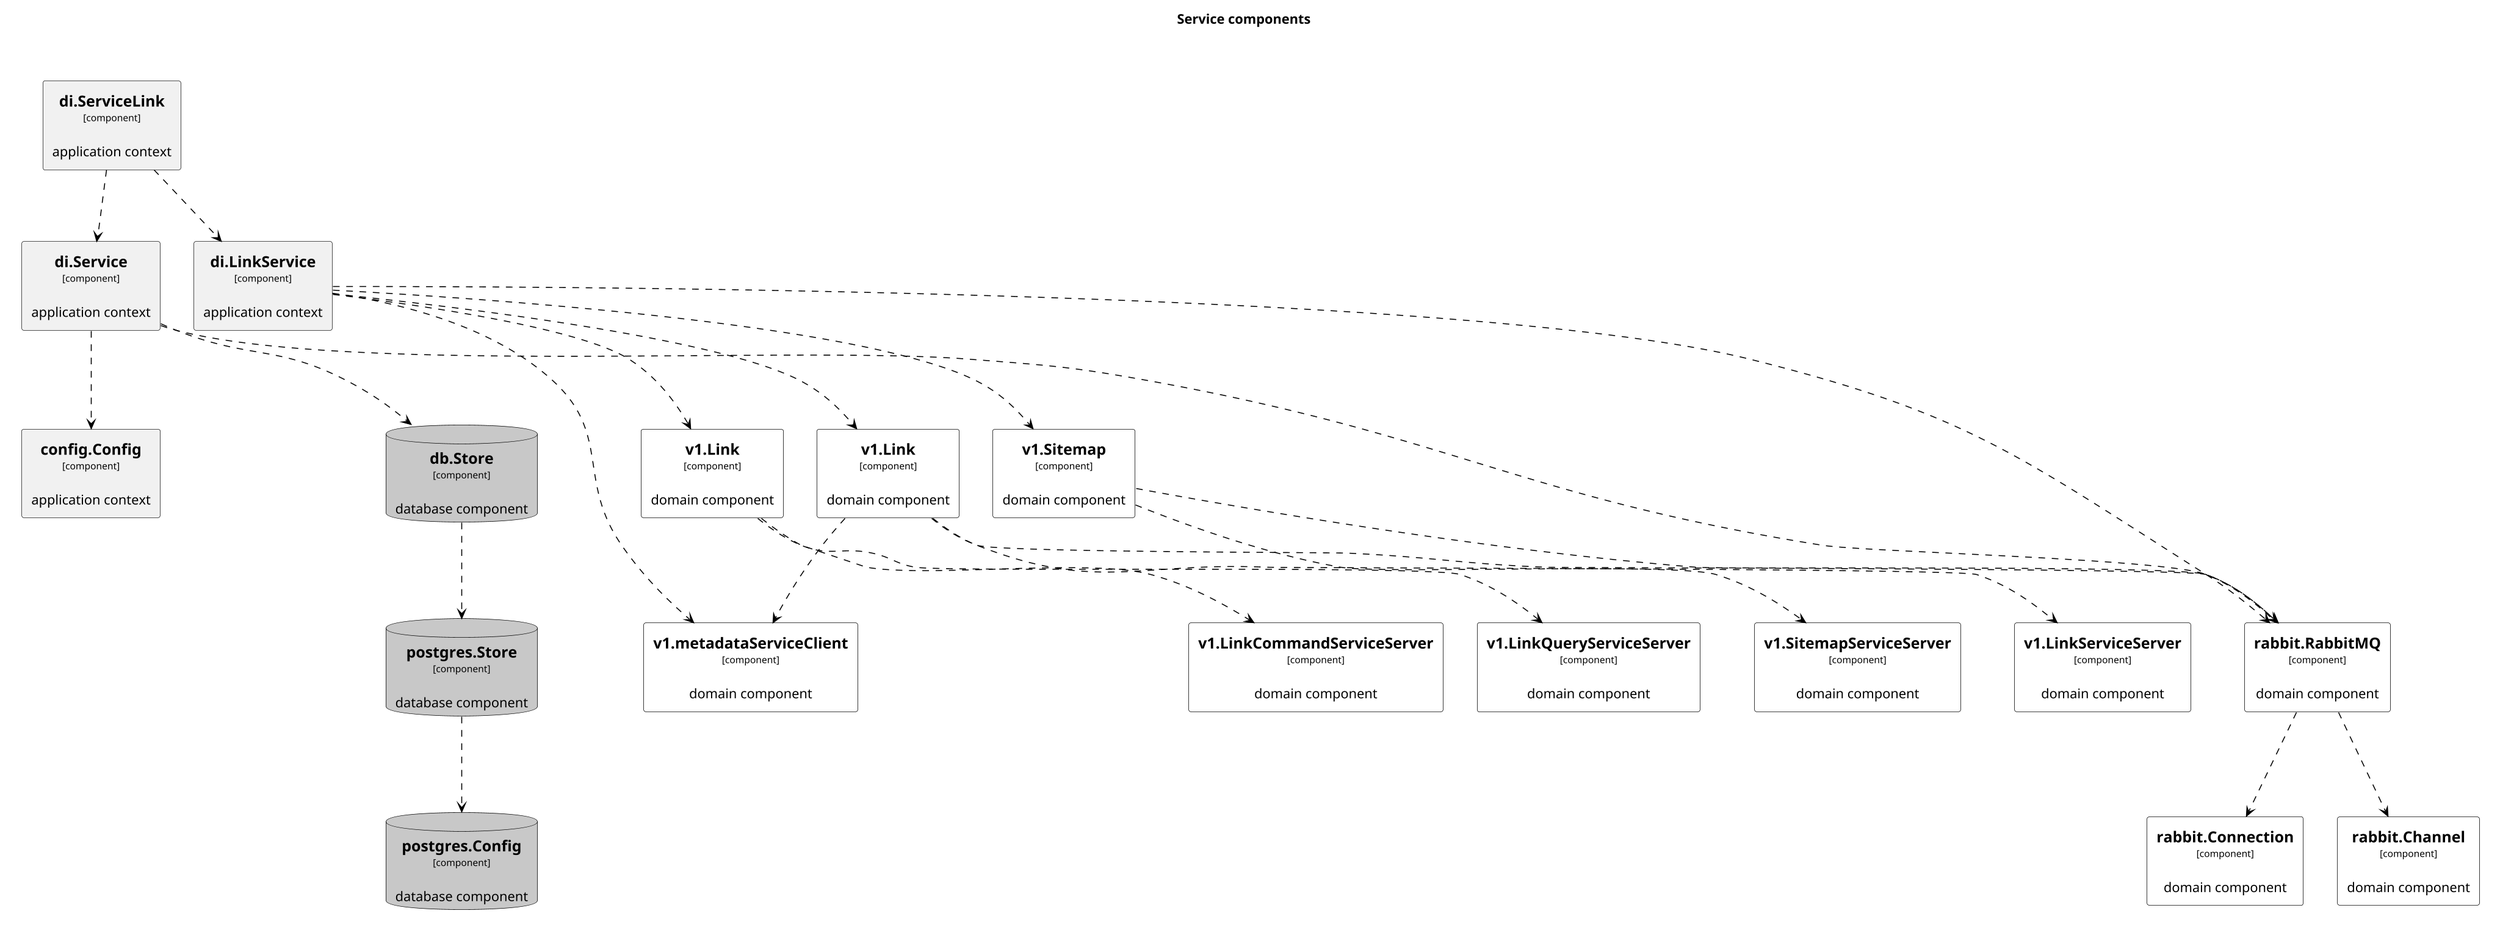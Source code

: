 This diagram has been generated with go-structurizr 
[https://github.com/krzysztofreczek/go-structurizr]

@startuml

title Service components

skinparam {
  shadowing false
  arrowFontSize 10
  defaultTextAlignment center
  wrapWidth 200
  maxMessageSize 100
}
hide stereotype
top to bottom direction

scale 4096 width

skinparam rectangle<<_GROUP>> {
  FontColor #ffffff
  BorderColor #ffffff
}

skinparam rectangle<<DOMAIN>> {
  BackgroundColor #ffffff
  FontColor #000000
  BorderColor #000000
}

skinparam database<<DB>> {
  BackgroundColor #c8c8c8
  FontColor #000000
  BorderColor #000000
}

rectangle 0ROOT <<_GROUP>> {
	rectangle "==di.ServiceLink\n<size:10>[component]</size>\n\napplication context" <<ROOT>> as 2635461745
}
rectangle 0ROOT <<_GROUP>> {
	rectangle "==di.Service\n<size:10>[component]</size>\n\napplication context" <<ROOT>> as 1871087981
}
rectangle 0ROOT <<_GROUP>> {
	rectangle "==di.LinkService\n<size:10>[component]</size>\n\napplication context" <<ROOT>> as 3561437763
}
rectangle 0ROOT <<_GROUP>> {
	rectangle "==config.Config\n<size:10>[component]</size>\n\napplication context" <<ROOT>> as 2592731437
}
2635461745 .[#000000].> 1871087981 : ""
2635461745 .[#000000].> 3561437763 : ""
1871087981 .[#000000].> 2592731437 : ""
rectangle 18710879811DB <<_GROUP>> {
	database "==db.Store\n<size:10>[component]</size>\n\ndatabase component" <<DB>> as 4140039057
}
1871087981 .[#000000].> 4140039057 : ""
rectangle 18710879811DOMAIN <<_GROUP>> {
	rectangle "==rabbit.RabbitMQ\n<size:10>[component]</size>\n\ndomain component" <<DOMAIN>> as 758782769
}
1871087981 .[#000000].> 758782769 : ""
3561437763 .[#000000].> 758782769 : ""
rectangle 35614377631DOMAIN <<_GROUP>> {
	rectangle "==v1.metadataServiceClient\n<size:10>[component]</size>\n\ndomain component" <<DOMAIN>> as 2801902508
}
3561437763 .[#000000].> 2801902508 : ""
rectangle 35614377631DOMAIN <<_GROUP>> {
	rectangle "==v1.Link\n<size:10>[component]</size>\n\ndomain component" <<DOMAIN>> as 2950453905
}
3561437763 .[#000000].> 2950453905 : ""
rectangle 35614377631DOMAIN <<_GROUP>> {
	rectangle "==v1.Link\n<size:10>[component]</size>\n\ndomain component" <<DOMAIN>> as 4256131975
}
3561437763 .[#000000].> 4256131975 : ""
rectangle 35614377631DOMAIN <<_GROUP>> {
	rectangle "==v1.Sitemap\n<size:10>[component]</size>\n\ndomain component" <<DOMAIN>> as 152503159
}
3561437763 .[#000000].> 152503159 : ""
rectangle 29504539052DOMAIN <<_GROUP>> {
	rectangle "==v1.LinkServiceServer\n<size:10>[component]</size>\n\ndomain component" <<DOMAIN>> as 31614763
}
2950453905 .[#000000].> 31614763 : ""
2950453905 .[#000000].> 758782769 : ""
2950453905 .[#000000].> 2801902508 : ""
rectangle 42561319752DOMAIN <<_GROUP>> {
	rectangle "==v1.LinkCommandServiceServer\n<size:10>[component]</size>\n\ndomain component" <<DOMAIN>> as 3414875900
}
4256131975 .[#000000].> 3414875900 : ""
rectangle 42561319752DOMAIN <<_GROUP>> {
	rectangle "==v1.LinkQueryServiceServer\n<size:10>[component]</size>\n\ndomain component" <<DOMAIN>> as 2201044751
}
4256131975 .[#000000].> 2201044751 : ""
rectangle 41400390572DB <<_GROUP>> {
	database "==postgres.Store\n<size:10>[component]</size>\n\ndatabase component" <<DB>> as 3312791683
}
4140039057 .[#000000].> 3312791683 : ""
rectangle 1525031592DOMAIN <<_GROUP>> {
	rectangle "==v1.SitemapServiceServer\n<size:10>[component]</size>\n\ndomain component" <<DOMAIN>> as 3294511693
}
152503159 .[#000000].> 3294511693 : ""
152503159 .[#000000].> 758782769 : ""
rectangle 7587827692DOMAIN <<_GROUP>> {
	rectangle "==rabbit.Connection\n<size:10>[component]</size>\n\ndomain component" <<DOMAIN>> as 1004151439
}
758782769 .[#000000].> 1004151439 : ""
rectangle 7587827692DOMAIN <<_GROUP>> {
	rectangle "==rabbit.Channel\n<size:10>[component]</size>\n\ndomain component" <<DOMAIN>> as 2572930566
}
758782769 .[#000000].> 2572930566 : ""
rectangle 33127916833DB <<_GROUP>> {
	database "==postgres.Config\n<size:10>[component]</size>\n\ndatabase component" <<DB>> as 2303787276
}
3312791683 .[#000000].> 2303787276 : ""
@enduml
